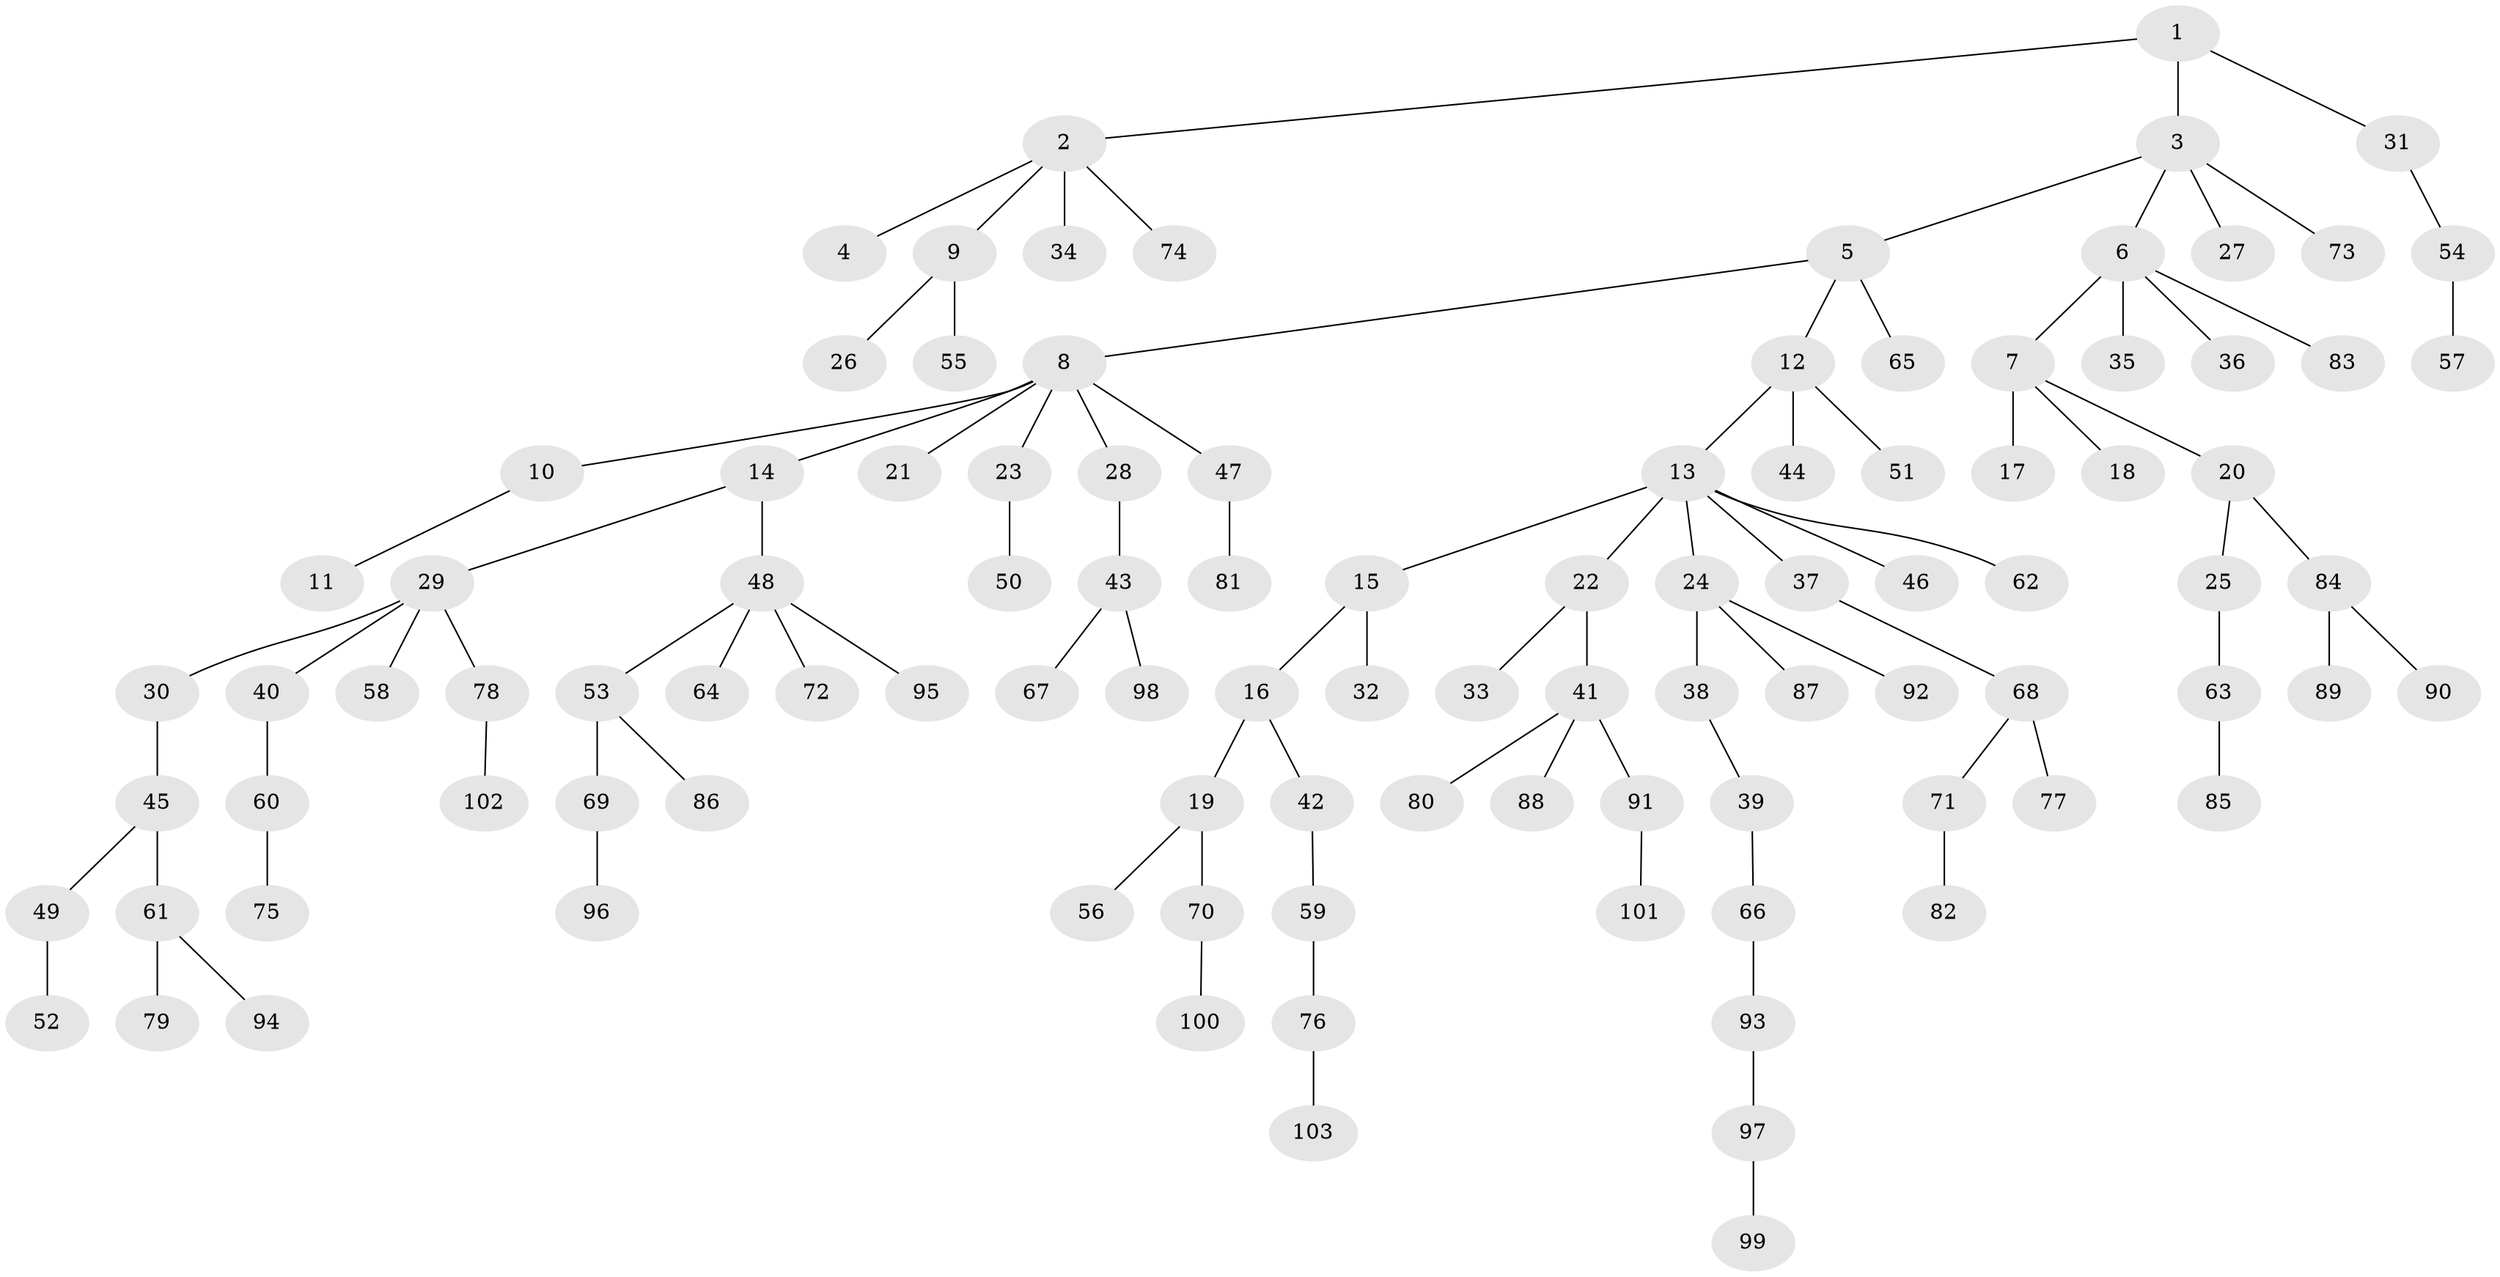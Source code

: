 // Generated by graph-tools (version 1.1) at 2025/26/03/09/25 03:26:28]
// undirected, 103 vertices, 102 edges
graph export_dot {
graph [start="1"]
  node [color=gray90,style=filled];
  1;
  2;
  3;
  4;
  5;
  6;
  7;
  8;
  9;
  10;
  11;
  12;
  13;
  14;
  15;
  16;
  17;
  18;
  19;
  20;
  21;
  22;
  23;
  24;
  25;
  26;
  27;
  28;
  29;
  30;
  31;
  32;
  33;
  34;
  35;
  36;
  37;
  38;
  39;
  40;
  41;
  42;
  43;
  44;
  45;
  46;
  47;
  48;
  49;
  50;
  51;
  52;
  53;
  54;
  55;
  56;
  57;
  58;
  59;
  60;
  61;
  62;
  63;
  64;
  65;
  66;
  67;
  68;
  69;
  70;
  71;
  72;
  73;
  74;
  75;
  76;
  77;
  78;
  79;
  80;
  81;
  82;
  83;
  84;
  85;
  86;
  87;
  88;
  89;
  90;
  91;
  92;
  93;
  94;
  95;
  96;
  97;
  98;
  99;
  100;
  101;
  102;
  103;
  1 -- 2;
  1 -- 3;
  1 -- 31;
  2 -- 4;
  2 -- 9;
  2 -- 34;
  2 -- 74;
  3 -- 5;
  3 -- 6;
  3 -- 27;
  3 -- 73;
  5 -- 8;
  5 -- 12;
  5 -- 65;
  6 -- 7;
  6 -- 35;
  6 -- 36;
  6 -- 83;
  7 -- 17;
  7 -- 18;
  7 -- 20;
  8 -- 10;
  8 -- 14;
  8 -- 21;
  8 -- 23;
  8 -- 28;
  8 -- 47;
  9 -- 26;
  9 -- 55;
  10 -- 11;
  12 -- 13;
  12 -- 44;
  12 -- 51;
  13 -- 15;
  13 -- 22;
  13 -- 24;
  13 -- 37;
  13 -- 46;
  13 -- 62;
  14 -- 29;
  14 -- 48;
  15 -- 16;
  15 -- 32;
  16 -- 19;
  16 -- 42;
  19 -- 56;
  19 -- 70;
  20 -- 25;
  20 -- 84;
  22 -- 33;
  22 -- 41;
  23 -- 50;
  24 -- 38;
  24 -- 87;
  24 -- 92;
  25 -- 63;
  28 -- 43;
  29 -- 30;
  29 -- 40;
  29 -- 58;
  29 -- 78;
  30 -- 45;
  31 -- 54;
  37 -- 68;
  38 -- 39;
  39 -- 66;
  40 -- 60;
  41 -- 80;
  41 -- 88;
  41 -- 91;
  42 -- 59;
  43 -- 67;
  43 -- 98;
  45 -- 49;
  45 -- 61;
  47 -- 81;
  48 -- 53;
  48 -- 64;
  48 -- 72;
  48 -- 95;
  49 -- 52;
  53 -- 69;
  53 -- 86;
  54 -- 57;
  59 -- 76;
  60 -- 75;
  61 -- 79;
  61 -- 94;
  63 -- 85;
  66 -- 93;
  68 -- 71;
  68 -- 77;
  69 -- 96;
  70 -- 100;
  71 -- 82;
  76 -- 103;
  78 -- 102;
  84 -- 89;
  84 -- 90;
  91 -- 101;
  93 -- 97;
  97 -- 99;
}
